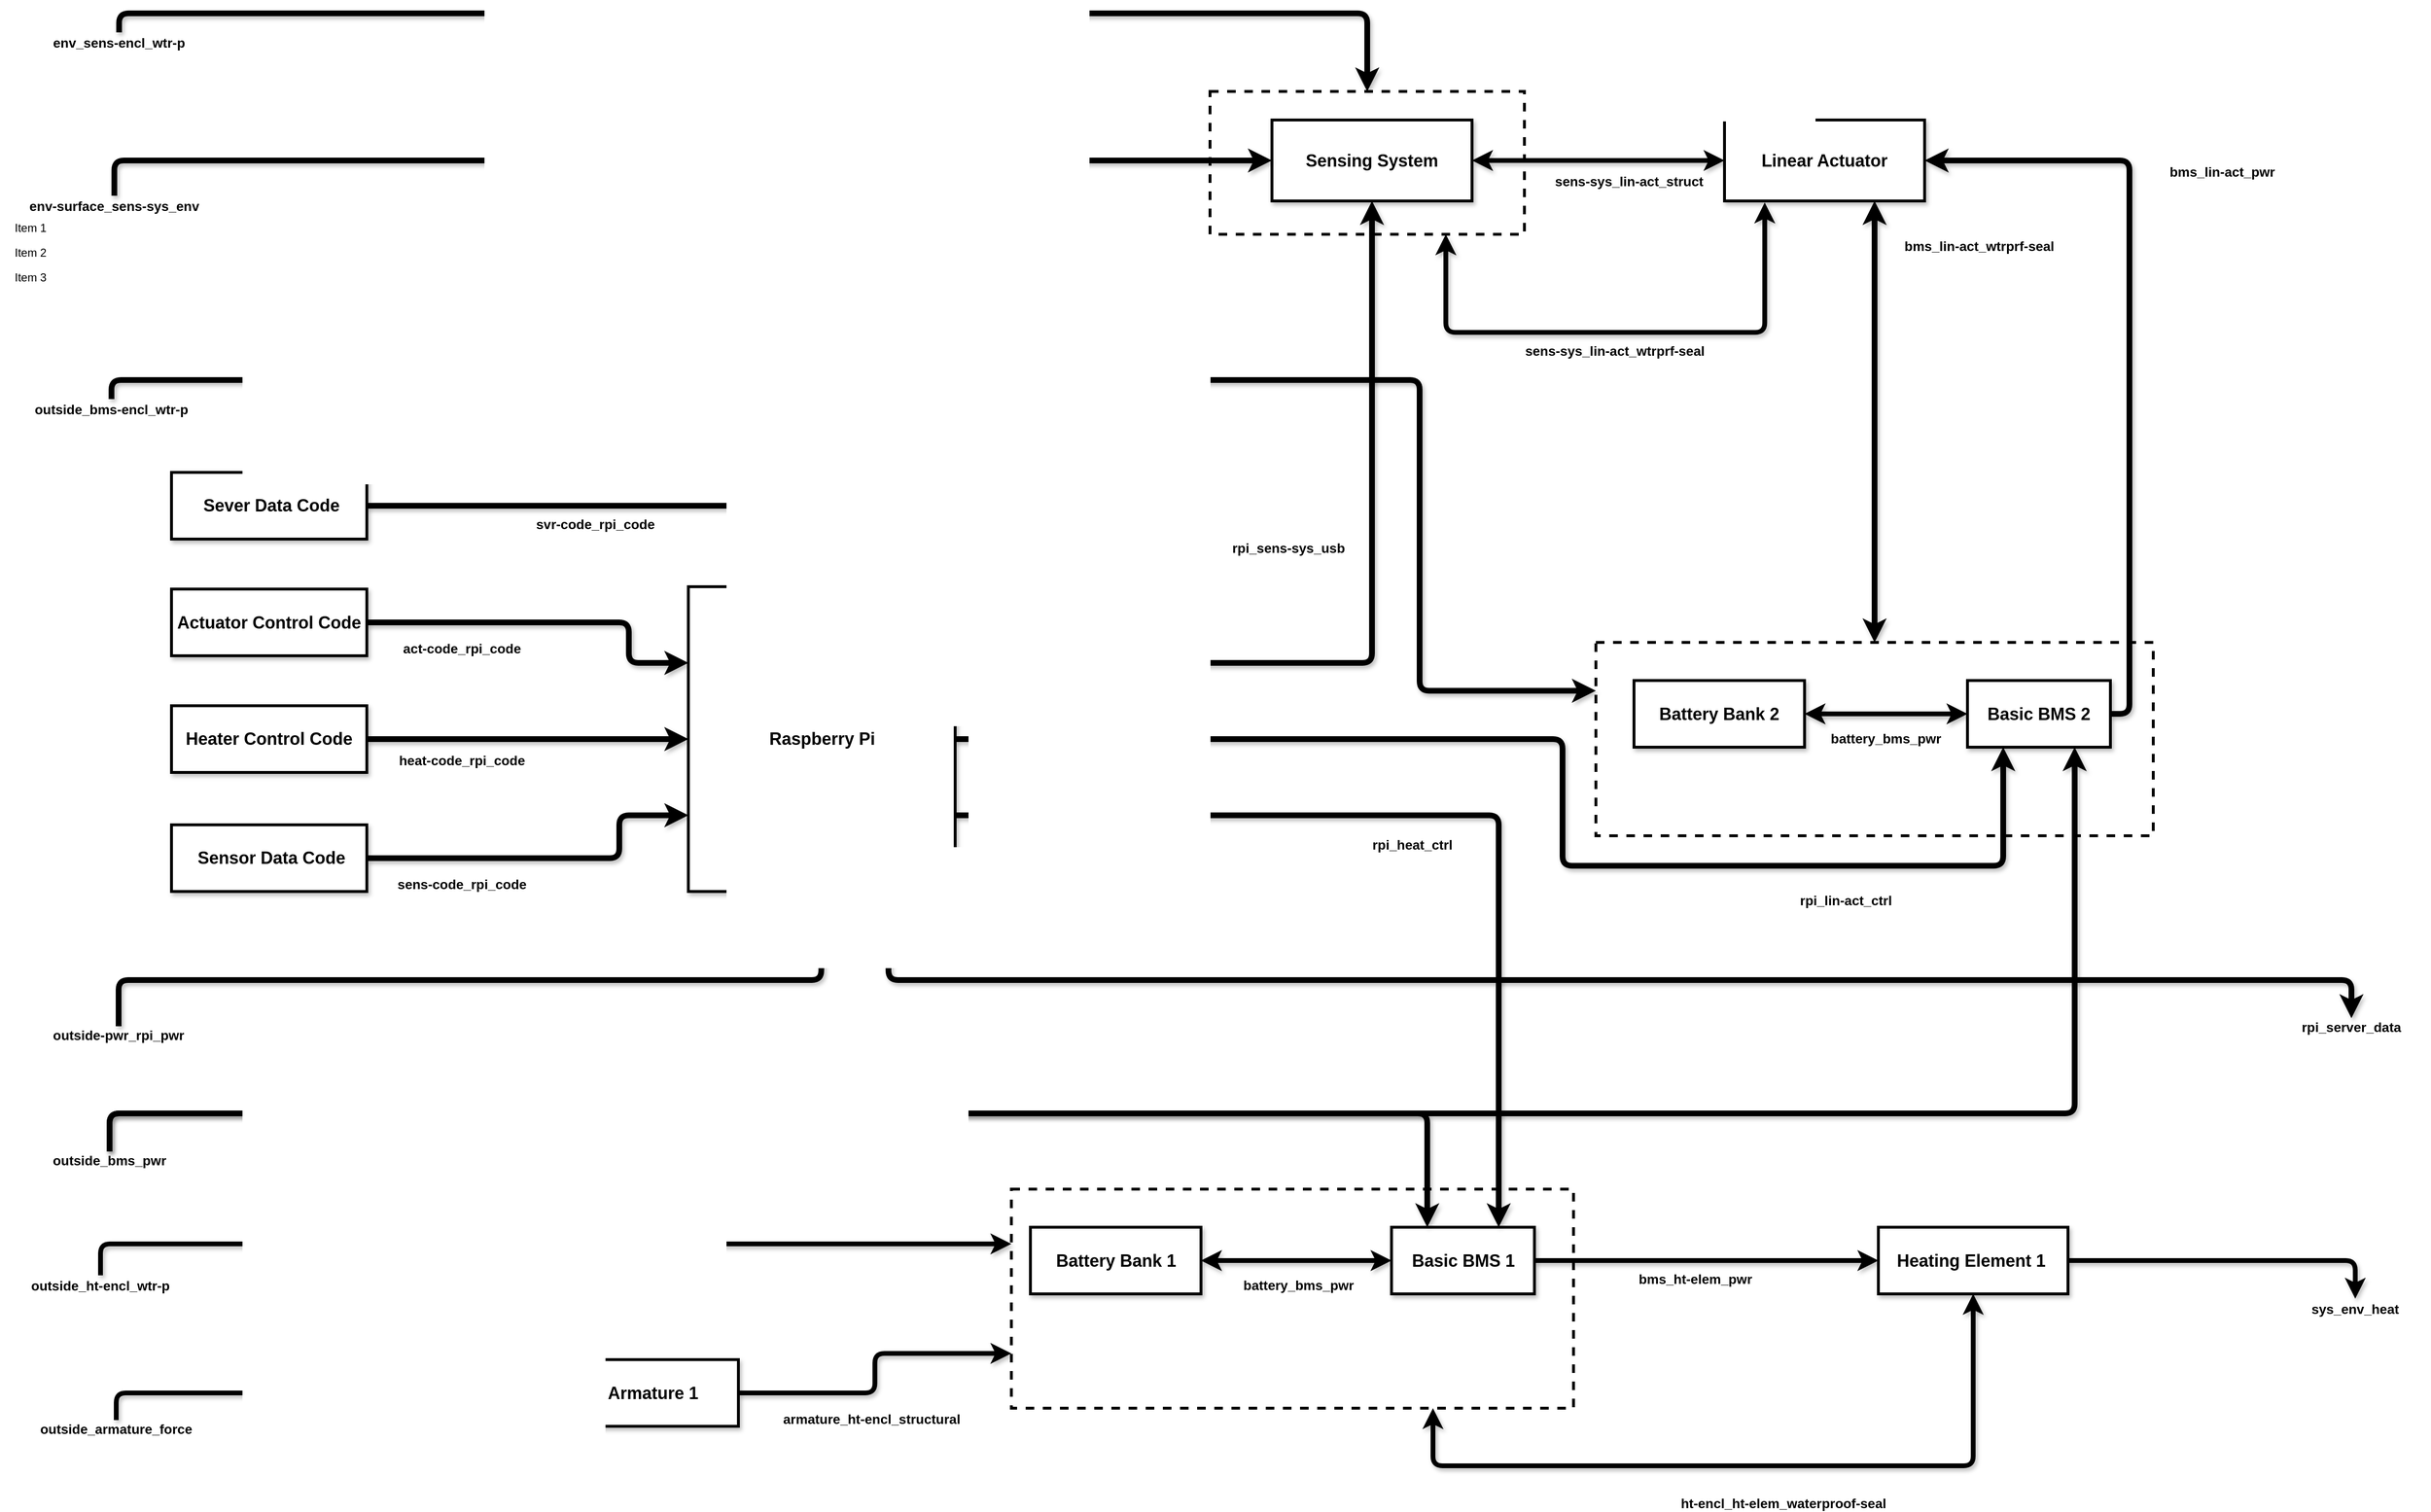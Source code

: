 <mxfile version="12.5.5" type="google"><diagram id="DNU9RgOYzS0xiL_9H8Vq" name="Page-1"><mxGraphModel dx="3055" dy="-326" grid="1" gridSize="10" guides="1" tooltips="1" connect="1" arrows="1" fold="1" page="1" pageScale="1" pageWidth="850" pageHeight="1100" math="0" shadow="0"><root><mxCell id="0"/><mxCell id="1" parent="0"/><mxCell id="jj2spwlbpRB9TfOhDl8G-39" style="edgeStyle=orthogonalEdgeStyle;rounded=1;orthogonalLoop=1;jettySize=auto;html=1;exitX=0.5;exitY=0;exitDx=0;exitDy=0;entryX=0.75;entryY=1;entryDx=0;entryDy=0;shadow=1;startArrow=classic;startFill=1;strokeWidth=6;" parent="1" source="jyx2Aq9PLr5XfCbvkhNK-112" target="qELa4j_pw9OmhrEMBvgD-23" edge="1"><mxGeometry relative="1" as="geometry"/></mxCell><mxCell id="jyx2Aq9PLr5XfCbvkhNK-112" value="" style="rounded=0;whiteSpace=wrap;html=1;strokeWidth=3;align=center;dashed=1;" parent="1" vertex="1"><mxGeometry x="555" y="1815.5" width="585" height="203" as="geometry"/></mxCell><mxCell id="jyx2Aq9PLr5XfCbvkhNK-15" style="edgeStyle=orthogonalEdgeStyle;rounded=1;orthogonalLoop=1;jettySize=auto;html=1;exitX=0.75;exitY=1;exitDx=0;exitDy=0;entryX=0.5;entryY=1;entryDx=0;entryDy=0;shadow=1;strokeWidth=5;startArrow=classic;startFill=1;" parent="1" source="jyx2Aq9PLr5XfCbvkhNK-10" target="qELa4j_pw9OmhrEMBvgD-9" edge="1"><mxGeometry relative="1" as="geometry"><Array as="points"><mxPoint x="384" y="2680"/><mxPoint x="951" y="2680"/></Array></mxGeometry></mxCell><mxCell id="jyx2Aq9PLr5XfCbvkhNK-10" value="" style="rounded=0;whiteSpace=wrap;html=1;strokeWidth=3;align=center;dashed=1;" parent="1" vertex="1"><mxGeometry x="-58.5" y="2389.5" width="590" height="230" as="geometry"/></mxCell><mxCell id="jyx2Aq9PLr5XfCbvkhNK-53" style="edgeStyle=orthogonalEdgeStyle;rounded=1;orthogonalLoop=1;jettySize=auto;html=1;exitX=0.75;exitY=1;exitDx=0;exitDy=0;entryX=0.201;entryY=1.019;entryDx=0;entryDy=0;shadow=1;strokeWidth=5;fontSize=14;entryPerimeter=0;startArrow=classic;startFill=1;" parent="1" source="dhxPYVgEv211VV3ueYpe-1" target="qELa4j_pw9OmhrEMBvgD-23" edge="1"><mxGeometry relative="1" as="geometry"><Array as="points"><mxPoint x="397" y="1490"/><mxPoint x="733" y="1490"/></Array></mxGeometry></mxCell><mxCell id="dhxPYVgEv211VV3ueYpe-1" value="" style="rounded=0;whiteSpace=wrap;html=1;strokeWidth=3;align=center;dashed=1;" parent="1" vertex="1"><mxGeometry x="150" y="1237" width="330" height="150" as="geometry"/></mxCell><mxCell id="jyx2Aq9PLr5XfCbvkhNK-13" style="edgeStyle=orthogonalEdgeStyle;rounded=1;orthogonalLoop=1;jettySize=auto;html=1;exitX=1;exitY=0.5;exitDx=0;exitDy=0;shadow=1;strokeWidth=5;startArrow=classic;startFill=1;" parent="1" source="dhxPYVgEv211VV3ueYpe-16" target="qELa4j_pw9OmhrEMBvgD-7" edge="1"><mxGeometry relative="1" as="geometry"/></mxCell><mxCell id="dhxPYVgEv211VV3ueYpe-16" value="&lt;span style=&quot;font-size: 18px&quot;&gt;&lt;b&gt;Battery Bank 1&lt;/b&gt;&lt;/span&gt;" style="rounded=0;whiteSpace=wrap;html=1;strokeWidth=3;shadow=1;" parent="1" vertex="1"><mxGeometry x="-38.5" y="2429.5" width="179" height="70" as="geometry"/></mxCell><mxCell id="jyx2Aq9PLr5XfCbvkhNK-12" style="edgeStyle=orthogonalEdgeStyle;rounded=1;orthogonalLoop=1;jettySize=auto;html=1;exitX=1;exitY=0.5;exitDx=0;exitDy=0;shadow=1;strokeWidth=5;" parent="1" source="qELa4j_pw9OmhrEMBvgD-7" target="qELa4j_pw9OmhrEMBvgD-9" edge="1"><mxGeometry relative="1" as="geometry"/></mxCell><mxCell id="qELa4j_pw9OmhrEMBvgD-7" value="&lt;span style=&quot;font-size: 18px&quot;&gt;&lt;b&gt;Basic BMS 1&lt;/b&gt;&lt;/span&gt;" style="rounded=0;whiteSpace=wrap;html=1;strokeWidth=3;shadow=1;" parent="1" vertex="1"><mxGeometry x="340.5" y="2429.5" width="150" height="70" as="geometry"/></mxCell><mxCell id="jyx2Aq9PLr5XfCbvkhNK-14" style="edgeStyle=orthogonalEdgeStyle;rounded=1;orthogonalLoop=1;jettySize=auto;html=1;exitX=1;exitY=0.5;exitDx=0;exitDy=0;entryX=0;entryY=0.75;entryDx=0;entryDy=0;shadow=1;strokeWidth=5;" parent="1" source="qELa4j_pw9OmhrEMBvgD-8" target="jyx2Aq9PLr5XfCbvkhNK-10" edge="1"><mxGeometry relative="1" as="geometry"/></mxCell><mxCell id="qELa4j_pw9OmhrEMBvgD-8" value="&lt;font style=&quot;font-size: 18px&quot;&gt;&lt;b&gt;Armature 1&lt;/b&gt;&lt;/font&gt;" style="rounded=0;whiteSpace=wrap;html=1;strokeWidth=3;shadow=1;" parent="1" vertex="1"><mxGeometry x="-524" y="2568.5" width="179" height="70" as="geometry"/></mxCell><mxCell id="jyx2Aq9PLr5XfCbvkhNK-71" style="edgeStyle=orthogonalEdgeStyle;rounded=1;orthogonalLoop=1;jettySize=auto;html=1;exitX=1;exitY=0.5;exitDx=0;exitDy=0;shadow=1;strokeWidth=5;fontSize=14;entryX=0.5;entryY=0;entryDx=0;entryDy=0;" parent="1" source="qELa4j_pw9OmhrEMBvgD-9" target="jyx2Aq9PLr5XfCbvkhNK-96" edge="1"><mxGeometry relative="1" as="geometry"><mxPoint x="1199.5" y="2505.5" as="targetPoint"/><Array as="points"><mxPoint x="1352" y="2465"/></Array></mxGeometry></mxCell><mxCell id="qELa4j_pw9OmhrEMBvgD-9" value="&lt;span style=&quot;font-size: 18px&quot;&gt;&lt;b&gt;Heating Element 1&amp;nbsp;&lt;/b&gt;&lt;/span&gt;" style="rounded=0;whiteSpace=wrap;html=1;strokeWidth=3;shadow=1;" parent="1" vertex="1"><mxGeometry x="851.5" y="2429.5" width="199" height="70" as="geometry"/></mxCell><mxCell id="jyx2Aq9PLr5XfCbvkhNK-9" style="edgeStyle=orthogonalEdgeStyle;rounded=1;orthogonalLoop=1;jettySize=auto;html=1;exitX=1;exitY=0.5;exitDx=0;exitDy=0;entryX=0;entryY=0.5;entryDx=0;entryDy=0;shadow=1;strokeWidth=5;startArrow=classic;startFill=1;" parent="1" source="qELa4j_pw9OmhrEMBvgD-22" target="qELa4j_pw9OmhrEMBvgD-23" edge="1"><mxGeometry relative="1" as="geometry"/></mxCell><mxCell id="qELa4j_pw9OmhrEMBvgD-22" value="&lt;font style=&quot;font-size: 18px&quot;&gt;&lt;b&gt;Sensing System&lt;/b&gt;&lt;/font&gt;" style="rounded=0;whiteSpace=wrap;html=1;strokeWidth=3;glass=0;shadow=1;" parent="1" vertex="1"><mxGeometry x="215" y="1267" width="210" height="85" as="geometry"/></mxCell><mxCell id="qELa4j_pw9OmhrEMBvgD-23" value="&lt;span style=&quot;font-size: 18px&quot;&gt;&lt;b&gt;Linear Actuator&lt;/b&gt;&lt;/span&gt;" style="rounded=0;whiteSpace=wrap;html=1;strokeWidth=3;glass=0;shadow=1;" parent="1" vertex="1"><mxGeometry x="690" y="1267" width="210" height="85" as="geometry"/></mxCell><mxCell id="jyx2Aq9PLr5XfCbvkhNK-16" value="battery_bms_pwr" style="swimlane;fontStyle=1;childLayout=stackLayout;horizontal=1;startSize=20;fillColor=none;horizontalStack=0;resizeParent=1;resizeParentMax=0;resizeLast=0;collapsible=1;marginBottom=0;dashed=1;strokeColor=none;fontSize=14;" parent="1" vertex="1" treatAsSingle="0" collapsed="1"><mxGeometry x="164.5" y="2479.5" width="157" height="20" as="geometry"><mxRectangle x="164.5" y="2289.5" width="148" height="98" as="alternateBounds"/></mxGeometry></mxCell><mxCell id="jyx2Aq9PLr5XfCbvkhNK-17" value="Item 1" style="text;strokeColor=none;fillColor=none;align=left;verticalAlign=top;spacingLeft=4;spacingRight=4;overflow=hidden;rotatable=0;points=[[0,0.5],[1,0.5]];portConstraint=eastwest;" parent="jyx2Aq9PLr5XfCbvkhNK-16" vertex="1"><mxGeometry y="20" width="157" height="26" as="geometry"/></mxCell><mxCell id="jyx2Aq9PLr5XfCbvkhNK-18" value="Item 2" style="text;strokeColor=none;fillColor=none;align=left;verticalAlign=top;spacingLeft=4;spacingRight=4;overflow=hidden;rotatable=0;points=[[0,0.5],[1,0.5]];portConstraint=eastwest;" parent="jyx2Aq9PLr5XfCbvkhNK-16" vertex="1"><mxGeometry y="46" width="157" height="26" as="geometry"/></mxCell><mxCell id="jyx2Aq9PLr5XfCbvkhNK-19" value="Item 3" style="text;strokeColor=none;fillColor=none;align=left;verticalAlign=top;spacingLeft=4;spacingRight=4;overflow=hidden;rotatable=0;points=[[0,0.5],[1,0.5]];portConstraint=eastwest;" parent="jyx2Aq9PLr5XfCbvkhNK-16" vertex="1"><mxGeometry y="72" width="157" height="26" as="geometry"/></mxCell><mxCell id="jyx2Aq9PLr5XfCbvkhNK-29" value="armature_ht-encl_structural" style="swimlane;fontStyle=1;childLayout=stackLayout;horizontal=1;startSize=20;fillColor=none;horizontalStack=0;resizeParent=1;resizeParentMax=0;resizeLast=0;collapsible=1;marginBottom=0;dashed=1;strokeColor=none;fontSize=14;" parent="1" vertex="1" treatAsSingle="0" collapsed="1"><mxGeometry x="-320" y="2620" width="230" height="20" as="geometry"><mxRectangle x="-90" y="432" width="230" height="98" as="alternateBounds"/></mxGeometry></mxCell><mxCell id="jyx2Aq9PLr5XfCbvkhNK-30" value="Item 1" style="text;strokeColor=none;fillColor=none;align=left;verticalAlign=top;spacingLeft=4;spacingRight=4;overflow=hidden;rotatable=0;points=[[0,0.5],[1,0.5]];portConstraint=eastwest;" parent="jyx2Aq9PLr5XfCbvkhNK-29" vertex="1"><mxGeometry y="20" width="230" height="26" as="geometry"/></mxCell><mxCell id="jyx2Aq9PLr5XfCbvkhNK-31" value="Item 2" style="text;strokeColor=none;fillColor=none;align=left;verticalAlign=top;spacingLeft=4;spacingRight=4;overflow=hidden;rotatable=0;points=[[0,0.5],[1,0.5]];portConstraint=eastwest;" parent="jyx2Aq9PLr5XfCbvkhNK-29" vertex="1"><mxGeometry y="46" width="230" height="26" as="geometry"/></mxCell><mxCell id="jyx2Aq9PLr5XfCbvkhNK-32" value="Item 3" style="text;strokeColor=none;fillColor=none;align=left;verticalAlign=top;spacingLeft=4;spacingRight=4;overflow=hidden;rotatable=0;points=[[0,0.5],[1,0.5]];portConstraint=eastwest;" parent="jyx2Aq9PLr5XfCbvkhNK-29" vertex="1"><mxGeometry y="72" width="230" height="26" as="geometry"/></mxCell><mxCell id="jj2spwlbpRB9TfOhDl8G-2" style="edgeStyle=orthogonalEdgeStyle;rounded=1;orthogonalLoop=1;jettySize=auto;html=1;exitX=0.5;exitY=0;exitDx=0;exitDy=0;entryX=0;entryY=0.5;entryDx=0;entryDy=0;shadow=1;startArrow=none;startFill=0;strokeWidth=6;" parent="1" source="jyx2Aq9PLr5XfCbvkhNK-37" target="qELa4j_pw9OmhrEMBvgD-22" edge="1"><mxGeometry relative="1" as="geometry"/></mxCell><mxCell id="jyx2Aq9PLr5XfCbvkhNK-37" value="env-surface_sens-sys_env" style="swimlane;fontStyle=1;childLayout=stackLayout;horizontal=1;startSize=20;fillColor=none;horizontalStack=0;resizeParent=1;resizeParentMax=0;resizeLast=0;collapsible=1;marginBottom=0;dashed=1;strokeColor=none;fontSize=14;" parent="1" vertex="1" treatAsSingle="0"><mxGeometry x="-1110.5" y="1346.5" width="221" height="98" as="geometry"><mxRectangle x="-1059.5" y="1343.5" width="234" height="17" as="alternateBounds"/></mxGeometry></mxCell><mxCell id="jyx2Aq9PLr5XfCbvkhNK-38" value="Item 1" style="text;strokeColor=none;fillColor=none;align=left;verticalAlign=top;spacingLeft=4;spacingRight=4;overflow=hidden;rotatable=0;points=[[0,0.5],[1,0.5]];portConstraint=eastwest;" parent="jyx2Aq9PLr5XfCbvkhNK-37" vertex="1"><mxGeometry y="20" width="221" height="26" as="geometry"/></mxCell><mxCell id="jyx2Aq9PLr5XfCbvkhNK-39" value="Item 2" style="text;strokeColor=none;fillColor=none;align=left;verticalAlign=top;spacingLeft=4;spacingRight=4;overflow=hidden;rotatable=0;points=[[0,0.5],[1,0.5]];portConstraint=eastwest;" parent="jyx2Aq9PLr5XfCbvkhNK-37" vertex="1"><mxGeometry y="46" width="221" height="26" as="geometry"/></mxCell><mxCell id="jyx2Aq9PLr5XfCbvkhNK-40" value="Item 3" style="text;strokeColor=none;fillColor=none;align=left;verticalAlign=top;spacingLeft=4;spacingRight=4;overflow=hidden;rotatable=0;points=[[0,0.5],[1,0.5]];portConstraint=eastwest;" parent="jyx2Aq9PLr5XfCbvkhNK-37" vertex="1"><mxGeometry y="72" width="221" height="26" as="geometry"/></mxCell><mxCell id="jyx2Aq9PLr5XfCbvkhNK-41" value="rpi_sens-sys_usb" style="swimlane;fontStyle=1;childLayout=stackLayout;horizontal=1;startSize=20;fillColor=none;horizontalStack=0;resizeParent=1;resizeParentMax=0;resizeLast=0;collapsible=1;marginBottom=0;dashed=1;strokeColor=none;fontSize=14;" parent="1" vertex="1" treatAsSingle="0" collapsed="1"><mxGeometry x="150" y="1707" width="165" height="17" as="geometry"><mxRectangle x="164.5" y="1419" width="170" height="98" as="alternateBounds"/></mxGeometry></mxCell><mxCell id="jyx2Aq9PLr5XfCbvkhNK-42" value="Item 1" style="text;strokeColor=none;fillColor=none;align=left;verticalAlign=top;spacingLeft=4;spacingRight=4;overflow=hidden;rotatable=0;points=[[0,0.5],[1,0.5]];portConstraint=eastwest;" parent="jyx2Aq9PLr5XfCbvkhNK-41" vertex="1"><mxGeometry y="17" width="165" height="26" as="geometry"/></mxCell><mxCell id="jyx2Aq9PLr5XfCbvkhNK-43" value="Item 2" style="text;strokeColor=none;fillColor=none;align=left;verticalAlign=top;spacingLeft=4;spacingRight=4;overflow=hidden;rotatable=0;points=[[0,0.5],[1,0.5]];portConstraint=eastwest;" parent="jyx2Aq9PLr5XfCbvkhNK-41" vertex="1"><mxGeometry y="43" width="165" height="26" as="geometry"/></mxCell><mxCell id="jyx2Aq9PLr5XfCbvkhNK-44" value="Item 3" style="text;strokeColor=none;fillColor=none;align=left;verticalAlign=top;spacingLeft=4;spacingRight=4;overflow=hidden;rotatable=0;points=[[0,0.5],[1,0.5]];portConstraint=eastwest;" parent="jyx2Aq9PLr5XfCbvkhNK-41" vertex="1"><mxGeometry y="69" width="165" height="26" as="geometry"/></mxCell><mxCell id="jyx2Aq9PLr5XfCbvkhNK-49" value="ht-encl_ht-elem_waterproof-seal" style="swimlane;fontStyle=1;childLayout=stackLayout;horizontal=1;startSize=20;fillColor=none;horizontalStack=0;resizeParent=1;resizeParentMax=0;resizeLast=0;collapsible=1;marginBottom=0;dashed=1;strokeColor=none;fontSize=14;" parent="1" vertex="1" collapsed="1" treatAsSingle="0"><mxGeometry x="612" y="2710" width="280" height="17" as="geometry"><mxRectangle x="27" y="849" width="283" height="98" as="alternateBounds"/></mxGeometry></mxCell><mxCell id="jyx2Aq9PLr5XfCbvkhNK-50" value="Item 1" style="text;strokeColor=none;fillColor=none;align=left;verticalAlign=top;spacingLeft=4;spacingRight=4;overflow=hidden;rotatable=0;points=[[0,0.5],[1,0.5]];portConstraint=eastwest;" parent="jyx2Aq9PLr5XfCbvkhNK-49" vertex="1"><mxGeometry y="17" width="280" height="26" as="geometry"/></mxCell><mxCell id="jyx2Aq9PLr5XfCbvkhNK-51" value="Item 2" style="text;strokeColor=none;fillColor=none;align=left;verticalAlign=top;spacingLeft=4;spacingRight=4;overflow=hidden;rotatable=0;points=[[0,0.5],[1,0.5]];portConstraint=eastwest;" parent="jyx2Aq9PLr5XfCbvkhNK-49" vertex="1"><mxGeometry y="43" width="280" height="26" as="geometry"/></mxCell><mxCell id="jyx2Aq9PLr5XfCbvkhNK-52" value="Item 3" style="text;strokeColor=none;fillColor=none;align=left;verticalAlign=top;spacingLeft=4;spacingRight=4;overflow=hidden;rotatable=0;points=[[0,0.5],[1,0.5]];portConstraint=eastwest;" parent="jyx2Aq9PLr5XfCbvkhNK-49" vertex="1"><mxGeometry y="69" width="280" height="26" as="geometry"/></mxCell><mxCell id="jyx2Aq9PLr5XfCbvkhNK-55" value="sens-sys_lin-act_wtrprf-seal" style="swimlane;fontStyle=1;childLayout=stackLayout;horizontal=1;startSize=20;fillColor=none;horizontalStack=0;resizeParent=1;resizeParentMax=0;resizeLast=0;collapsible=1;marginBottom=0;dashed=1;strokeColor=none;fontSize=14;" parent="1" vertex="1" collapsed="1" treatAsSingle="0"><mxGeometry x="445" y="1500" width="260" height="17" as="geometry"><mxRectangle x="27" y="849" width="283" height="98" as="alternateBounds"/></mxGeometry></mxCell><mxCell id="jyx2Aq9PLr5XfCbvkhNK-56" value="Item 1" style="text;strokeColor=none;fillColor=none;align=left;verticalAlign=top;spacingLeft=4;spacingRight=4;overflow=hidden;rotatable=0;points=[[0,0.5],[1,0.5]];portConstraint=eastwest;" parent="jyx2Aq9PLr5XfCbvkhNK-55" vertex="1"><mxGeometry y="17" width="260" height="26" as="geometry"/></mxCell><mxCell id="jyx2Aq9PLr5XfCbvkhNK-57" value="Item 2" style="text;strokeColor=none;fillColor=none;align=left;verticalAlign=top;spacingLeft=4;spacingRight=4;overflow=hidden;rotatable=0;points=[[0,0.5],[1,0.5]];portConstraint=eastwest;" parent="jyx2Aq9PLr5XfCbvkhNK-55" vertex="1"><mxGeometry y="43" width="260" height="26" as="geometry"/></mxCell><mxCell id="jyx2Aq9PLr5XfCbvkhNK-58" value="Item 3" style="text;strokeColor=none;fillColor=none;align=left;verticalAlign=top;spacingLeft=4;spacingRight=4;overflow=hidden;rotatable=0;points=[[0,0.5],[1,0.5]];portConstraint=eastwest;" parent="jyx2Aq9PLr5XfCbvkhNK-55" vertex="1"><mxGeometry y="69" width="260" height="26" as="geometry"/></mxCell><mxCell id="jyx2Aq9PLr5XfCbvkhNK-63" value="sens-sys_lin-act_struct" style="swimlane;fontStyle=1;childLayout=stackLayout;horizontal=1;startSize=20;fillColor=none;horizontalStack=0;resizeParent=1;resizeParentMax=0;resizeLast=0;collapsible=1;marginBottom=0;dashed=1;strokeColor=none;fontSize=14;" parent="1" vertex="1" treatAsSingle="0" collapsed="1"><mxGeometry x="490" y="1322" width="200" height="17" as="geometry"><mxRectangle x="490" y="1322" width="200" height="98" as="alternateBounds"/></mxGeometry></mxCell><mxCell id="jyx2Aq9PLr5XfCbvkhNK-64" value="Item 1" style="text;strokeColor=none;fillColor=none;align=left;verticalAlign=top;spacingLeft=4;spacingRight=4;overflow=hidden;rotatable=0;points=[[0,0.5],[1,0.5]];portConstraint=eastwest;" parent="jyx2Aq9PLr5XfCbvkhNK-63" vertex="1"><mxGeometry y="17" width="200" height="26" as="geometry"/></mxCell><mxCell id="jyx2Aq9PLr5XfCbvkhNK-65" value="Item 2" style="text;strokeColor=none;fillColor=none;align=left;verticalAlign=top;spacingLeft=4;spacingRight=4;overflow=hidden;rotatable=0;points=[[0,0.5],[1,0.5]];portConstraint=eastwest;" parent="jyx2Aq9PLr5XfCbvkhNK-63" vertex="1"><mxGeometry y="43" width="200" height="26" as="geometry"/></mxCell><mxCell id="jyx2Aq9PLr5XfCbvkhNK-66" value="Item 3" style="text;strokeColor=none;fillColor=none;align=left;verticalAlign=top;spacingLeft=4;spacingRight=4;overflow=hidden;rotatable=0;points=[[0,0.5],[1,0.5]];portConstraint=eastwest;" parent="jyx2Aq9PLr5XfCbvkhNK-63" vertex="1"><mxGeometry y="69" width="200" height="26" as="geometry"/></mxCell><mxCell id="jyx2Aq9PLr5XfCbvkhNK-67" value="bms_ht-elem_pwr" style="swimlane;fontStyle=1;childLayout=stackLayout;horizontal=1;startSize=20;fillColor=none;horizontalStack=0;resizeParent=1;resizeParentMax=0;resizeLast=0;collapsible=1;marginBottom=0;dashed=1;strokeColor=none;fontSize=14;" parent="1" vertex="1" collapsed="1" treatAsSingle="0"><mxGeometry x="567" y="2474.5" width="185" height="17" as="geometry"><mxRectangle x="567" y="2284.5" width="283" height="124" as="alternateBounds"/></mxGeometry></mxCell><mxCell id="jyx2Aq9PLr5XfCbvkhNK-68" value="Current: 50000A" style="text;strokeColor=none;fillColor=none;align=left;verticalAlign=top;spacingLeft=4;spacingRight=4;overflow=hidden;rotatable=0;points=[[0,0.5],[1,0.5]];portConstraint=eastwest;" parent="jyx2Aq9PLr5XfCbvkhNK-67" vertex="1"><mxGeometry y="17" width="185" height="26" as="geometry"/></mxCell><mxCell id="jyx2Aq9PLr5XfCbvkhNK-72" value="Item 1" style="text;strokeColor=none;fillColor=none;align=left;verticalAlign=top;spacingLeft=4;spacingRight=4;overflow=hidden;rotatable=0;points=[[0,0.5],[1,0.5]];portConstraint=eastwest;" parent="jyx2Aq9PLr5XfCbvkhNK-67" vertex="1"><mxGeometry y="43" width="185" height="26" as="geometry"/></mxCell><mxCell id="jyx2Aq9PLr5XfCbvkhNK-69" value="Item 2" style="text;strokeColor=none;fillColor=none;align=left;verticalAlign=top;spacingLeft=4;spacingRight=4;overflow=hidden;rotatable=0;points=[[0,0.5],[1,0.5]];portConstraint=eastwest;" parent="jyx2Aq9PLr5XfCbvkhNK-67" vertex="1"><mxGeometry y="69" width="185" height="26" as="geometry"/></mxCell><mxCell id="jyx2Aq9PLr5XfCbvkhNK-73" value="Item 2" style="text;strokeColor=none;fillColor=none;align=left;verticalAlign=top;spacingLeft=4;spacingRight=4;overflow=hidden;rotatable=0;points=[[0,0.5],[1,0.5]];portConstraint=eastwest;" parent="jyx2Aq9PLr5XfCbvkhNK-67" vertex="1"><mxGeometry y="95" width="185" height="26" as="geometry"/></mxCell><mxCell id="jyx2Aq9PLr5XfCbvkhNK-79" style="edgeStyle=orthogonalEdgeStyle;rounded=1;orthogonalLoop=1;jettySize=auto;html=1;exitX=0.5;exitY=0;exitDx=0;exitDy=0;entryX=0;entryY=0.5;entryDx=0;entryDy=0;shadow=1;strokeWidth=5;fontSize=14;" parent="1" source="jyx2Aq9PLr5XfCbvkhNK-75" target="qELa4j_pw9OmhrEMBvgD-8" edge="1"><mxGeometry relative="1" as="geometry"/></mxCell><mxCell id="jyx2Aq9PLr5XfCbvkhNK-75" value="outside_armature_force" style="swimlane;fontStyle=1;childLayout=stackLayout;horizontal=1;startSize=20;fillColor=none;horizontalStack=0;resizeParent=1;resizeParentMax=0;resizeLast=0;collapsible=1;marginBottom=0;dashed=1;strokeColor=none;fontSize=14;" parent="1" vertex="1" treatAsSingle="0" collapsed="1"><mxGeometry x="-1097" y="2632" width="198" height="17" as="geometry"><mxRectangle x="-1040" y="2405" width="170" height="124" as="alternateBounds"/></mxGeometry></mxCell><mxCell id="jyx2Aq9PLr5XfCbvkhNK-76" value="Item 1" style="text;strokeColor=none;fillColor=none;align=left;verticalAlign=top;spacingLeft=4;spacingRight=4;overflow=hidden;rotatable=0;points=[[0,0.5],[1,0.5]];portConstraint=eastwest;" parent="jyx2Aq9PLr5XfCbvkhNK-75" vertex="1"><mxGeometry y="17" width="198" height="26" as="geometry"/></mxCell><mxCell id="jyx2Aq9PLr5XfCbvkhNK-77" value="Item 2" style="text;strokeColor=none;fillColor=none;align=left;verticalAlign=top;spacingLeft=4;spacingRight=4;overflow=hidden;rotatable=0;points=[[0,0.5],[1,0.5]];portConstraint=eastwest;" parent="jyx2Aq9PLr5XfCbvkhNK-75" vertex="1"><mxGeometry y="43" width="198" height="26" as="geometry"/></mxCell><mxCell id="J95W_5TWOZ4O_eMx2AtI-1" value="Item 2" style="text;strokeColor=none;fillColor=none;align=left;verticalAlign=top;spacingLeft=4;spacingRight=4;overflow=hidden;rotatable=0;points=[[0,0.5],[1,0.5]];portConstraint=eastwest;" parent="jyx2Aq9PLr5XfCbvkhNK-75" vertex="1"><mxGeometry y="69" width="198" height="26" as="geometry"/></mxCell><mxCell id="jyx2Aq9PLr5XfCbvkhNK-78" value="Item 3" style="text;strokeColor=none;fillColor=none;align=left;verticalAlign=top;spacingLeft=4;spacingRight=4;overflow=hidden;rotatable=0;points=[[0,0.5],[1,0.5]];portConstraint=eastwest;" parent="jyx2Aq9PLr5XfCbvkhNK-75" vertex="1"><mxGeometry y="95" width="198" height="26" as="geometry"/></mxCell><mxCell id="jyx2Aq9PLr5XfCbvkhNK-89" style="edgeStyle=orthogonalEdgeStyle;rounded=1;orthogonalLoop=1;jettySize=auto;html=1;exitX=0.5;exitY=0;exitDx=0;exitDy=0;shadow=1;strokeWidth=5;fontSize=14;entryX=0;entryY=0.25;entryDx=0;entryDy=0;" parent="1" source="jyx2Aq9PLr5XfCbvkhNK-80" target="jyx2Aq9PLr5XfCbvkhNK-10" edge="1"><mxGeometry relative="1" as="geometry"><Array as="points"><mxPoint x="-1015" y="2447"/></Array></mxGeometry></mxCell><mxCell id="jyx2Aq9PLr5XfCbvkhNK-80" value="outside_ht-encl_wtr-p" style="swimlane;fontStyle=1;childLayout=stackLayout;horizontal=1;startSize=20;fillColor=none;horizontalStack=0;resizeParent=1;resizeParentMax=0;resizeLast=0;collapsible=1;marginBottom=0;dashed=1;strokeColor=none;fontSize=14;" parent="1" vertex="1" treatAsSingle="0" collapsed="1"><mxGeometry x="-1120" y="2480" width="211" height="20" as="geometry"><mxRectangle x="-1049.5" y="2274.5" width="235" height="98" as="alternateBounds"/></mxGeometry></mxCell><mxCell id="jyx2Aq9PLr5XfCbvkhNK-81" value="Item 1" style="text;strokeColor=none;fillColor=none;align=left;verticalAlign=top;spacingLeft=4;spacingRight=4;overflow=hidden;rotatable=0;points=[[0,0.5],[1,0.5]];portConstraint=eastwest;" parent="jyx2Aq9PLr5XfCbvkhNK-80" vertex="1"><mxGeometry y="20" width="211" height="26" as="geometry"/></mxCell><mxCell id="jyx2Aq9PLr5XfCbvkhNK-82" value="Item 2" style="text;strokeColor=none;fillColor=none;align=left;verticalAlign=top;spacingLeft=4;spacingRight=4;overflow=hidden;rotatable=0;points=[[0,0.5],[1,0.5]];portConstraint=eastwest;" parent="jyx2Aq9PLr5XfCbvkhNK-80" vertex="1"><mxGeometry y="46" width="211" height="26" as="geometry"/></mxCell><mxCell id="jyx2Aq9PLr5XfCbvkhNK-83" value="Item 3" style="text;strokeColor=none;fillColor=none;align=left;verticalAlign=top;spacingLeft=4;spacingRight=4;overflow=hidden;rotatable=0;points=[[0,0.5],[1,0.5]];portConstraint=eastwest;" parent="jyx2Aq9PLr5XfCbvkhNK-80" vertex="1"><mxGeometry y="72" width="211" height="26" as="geometry"/></mxCell><mxCell id="jj2spwlbpRB9TfOhDl8G-41" style="edgeStyle=orthogonalEdgeStyle;rounded=1;orthogonalLoop=1;jettySize=auto;html=1;exitX=0.5;exitY=0;exitDx=0;exitDy=0;entryX=0.5;entryY=0;entryDx=0;entryDy=0;shadow=1;startArrow=none;startFill=0;strokeWidth=6;" parent="1" source="jyx2Aq9PLr5XfCbvkhNK-90" target="dhxPYVgEv211VV3ueYpe-1" edge="1"><mxGeometry relative="1" as="geometry"/></mxCell><mxCell id="jyx2Aq9PLr5XfCbvkhNK-90" value="env_sens-encl_wtr-p" style="swimlane;fontStyle=1;childLayout=stackLayout;horizontal=1;startSize=20;fillColor=none;horizontalStack=0;resizeParent=1;resizeParentMax=0;resizeLast=0;collapsible=1;marginBottom=0;dashed=1;strokeColor=none;fontSize=14;" parent="1" vertex="1" collapsed="1" treatAsSingle="0"><mxGeometry x="-1090" y="1175" width="190" height="20" as="geometry"><mxRectangle x="-1087" y="1169" width="225" height="98" as="alternateBounds"/></mxGeometry></mxCell><mxCell id="jyx2Aq9PLr5XfCbvkhNK-91" value="Item 1" style="text;strokeColor=none;fillColor=none;align=left;verticalAlign=top;spacingLeft=4;spacingRight=4;overflow=hidden;rotatable=0;points=[[0,0.5],[1,0.5]];portConstraint=eastwest;" parent="jyx2Aq9PLr5XfCbvkhNK-90" vertex="1"><mxGeometry y="20" width="190" height="26" as="geometry"/></mxCell><mxCell id="jyx2Aq9PLr5XfCbvkhNK-92" value="Item 2" style="text;strokeColor=none;fillColor=none;align=left;verticalAlign=top;spacingLeft=4;spacingRight=4;overflow=hidden;rotatable=0;points=[[0,0.5],[1,0.5]];portConstraint=eastwest;" parent="jyx2Aq9PLr5XfCbvkhNK-90" vertex="1"><mxGeometry y="46" width="190" height="26" as="geometry"/></mxCell><mxCell id="jyx2Aq9PLr5XfCbvkhNK-93" value="Item 3" style="text;strokeColor=none;fillColor=none;align=left;verticalAlign=top;spacingLeft=4;spacingRight=4;overflow=hidden;rotatable=0;points=[[0,0.5],[1,0.5]];portConstraint=eastwest;" parent="jyx2Aq9PLr5XfCbvkhNK-90" vertex="1"><mxGeometry y="72" width="190" height="26" as="geometry"/></mxCell><mxCell id="jyx2Aq9PLr5XfCbvkhNK-96" value="sys_env_heat" style="swimlane;fontStyle=1;childLayout=stackLayout;horizontal=1;startSize=20;fillColor=none;horizontalStack=0;resizeParent=1;resizeParentMax=0;resizeLast=0;collapsible=1;marginBottom=0;dashed=1;strokeColor=none;fontSize=14;" parent="1" vertex="1" collapsed="1" treatAsSingle="0"><mxGeometry x="1273.5" y="2504.5" width="157" height="20" as="geometry"><mxRectangle x="383" y="450" width="148" height="98" as="alternateBounds"/></mxGeometry></mxCell><mxCell id="jyx2Aq9PLr5XfCbvkhNK-97" value="Item 1" style="text;strokeColor=none;fillColor=none;align=left;verticalAlign=top;spacingLeft=4;spacingRight=4;overflow=hidden;rotatable=0;points=[[0,0.5],[1,0.5]];portConstraint=eastwest;" parent="jyx2Aq9PLr5XfCbvkhNK-96" vertex="1"><mxGeometry y="20" width="157" height="26" as="geometry"/></mxCell><mxCell id="jyx2Aq9PLr5XfCbvkhNK-98" value="Item 2" style="text;strokeColor=none;fillColor=none;align=left;verticalAlign=top;spacingLeft=4;spacingRight=4;overflow=hidden;rotatable=0;points=[[0,0.5],[1,0.5]];portConstraint=eastwest;" parent="jyx2Aq9PLr5XfCbvkhNK-96" vertex="1"><mxGeometry y="46" width="157" height="26" as="geometry"/></mxCell><mxCell id="jyx2Aq9PLr5XfCbvkhNK-99" value="Item 3" style="text;strokeColor=none;fillColor=none;align=left;verticalAlign=top;spacingLeft=4;spacingRight=4;overflow=hidden;rotatable=0;points=[[0,0.5],[1,0.5]];portConstraint=eastwest;" parent="jyx2Aq9PLr5XfCbvkhNK-96" vertex="1"><mxGeometry y="72" width="157" height="26" as="geometry"/></mxCell><mxCell id="jyx2Aq9PLr5XfCbvkhNK-107" value="rpi_lin-act_ctrl" style="swimlane;fontStyle=1;childLayout=stackLayout;horizontal=1;startSize=20;fillColor=none;horizontalStack=0;resizeParent=1;resizeParentMax=0;resizeLast=0;collapsible=1;marginBottom=0;dashed=1;strokeColor=none;fontSize=14;" parent="1" vertex="1" treatAsSingle="0" collapsed="1"><mxGeometry x="735" y="2077" width="165" height="17" as="geometry"><mxRectangle x="-240" y="778" width="170" height="98" as="alternateBounds"/></mxGeometry></mxCell><mxCell id="jyx2Aq9PLr5XfCbvkhNK-108" value="Item 1" style="text;strokeColor=none;fillColor=none;align=left;verticalAlign=top;spacingLeft=4;spacingRight=4;overflow=hidden;rotatable=0;points=[[0,0.5],[1,0.5]];portConstraint=eastwest;" parent="jyx2Aq9PLr5XfCbvkhNK-107" vertex="1"><mxGeometry y="17" width="165" height="26" as="geometry"/></mxCell><mxCell id="jyx2Aq9PLr5XfCbvkhNK-109" value="Item 2" style="text;strokeColor=none;fillColor=none;align=left;verticalAlign=top;spacingLeft=4;spacingRight=4;overflow=hidden;rotatable=0;points=[[0,0.5],[1,0.5]];portConstraint=eastwest;" parent="jyx2Aq9PLr5XfCbvkhNK-107" vertex="1"><mxGeometry y="43" width="165" height="26" as="geometry"/></mxCell><mxCell id="jyx2Aq9PLr5XfCbvkhNK-110" value="Item 3" style="text;strokeColor=none;fillColor=none;align=left;verticalAlign=top;spacingLeft=4;spacingRight=4;overflow=hidden;rotatable=0;points=[[0,0.5],[1,0.5]];portConstraint=eastwest;" parent="jyx2Aq9PLr5XfCbvkhNK-107" vertex="1"><mxGeometry y="69" width="165" height="26" as="geometry"/></mxCell><mxCell id="jyx2Aq9PLr5XfCbvkhNK-113" style="edgeStyle=orthogonalEdgeStyle;rounded=1;orthogonalLoop=1;jettySize=auto;html=1;exitX=1;exitY=0.5;exitDx=0;exitDy=0;shadow=1;strokeWidth=5;startArrow=classic;startFill=1;" parent="1" source="jyx2Aq9PLr5XfCbvkhNK-114" target="jyx2Aq9PLr5XfCbvkhNK-115" edge="1"><mxGeometry relative="1" as="geometry"/></mxCell><mxCell id="jyx2Aq9PLr5XfCbvkhNK-114" value="&lt;span style=&quot;font-size: 18px&quot;&gt;&lt;b&gt;Battery Bank 2&lt;/b&gt;&lt;/span&gt;" style="rounded=0;whiteSpace=wrap;html=1;strokeWidth=3;shadow=1;" parent="1" vertex="1"><mxGeometry x="595" y="1855.5" width="179" height="70" as="geometry"/></mxCell><mxCell id="jj2spwlbpRB9TfOhDl8G-37" style="edgeStyle=orthogonalEdgeStyle;rounded=1;orthogonalLoop=1;jettySize=auto;html=1;exitX=1;exitY=0.5;exitDx=0;exitDy=0;entryX=1;entryY=0.5;entryDx=0;entryDy=0;shadow=1;startArrow=none;startFill=0;strokeWidth=6;" parent="1" source="jyx2Aq9PLr5XfCbvkhNK-115" target="qELa4j_pw9OmhrEMBvgD-23" edge="1"><mxGeometry relative="1" as="geometry"/></mxCell><mxCell id="jyx2Aq9PLr5XfCbvkhNK-115" value="&lt;span style=&quot;font-size: 18px&quot;&gt;&lt;b&gt;Basic BMS 2&lt;/b&gt;&lt;/span&gt;" style="rounded=0;whiteSpace=wrap;html=1;strokeWidth=3;shadow=1;" parent="1" vertex="1"><mxGeometry x="945" y="1855.5" width="150" height="70" as="geometry"/></mxCell><mxCell id="jyx2Aq9PLr5XfCbvkhNK-116" value="battery_bms_pwr" style="swimlane;fontStyle=1;childLayout=stackLayout;horizontal=1;startSize=20;fillColor=none;horizontalStack=0;resizeParent=1;resizeParentMax=0;resizeLast=0;collapsible=1;marginBottom=0;dashed=1;strokeColor=none;fontSize=14;" parent="1" vertex="1" treatAsSingle="0" collapsed="1"><mxGeometry x="781" y="1905.5" width="157" height="20" as="geometry"><mxRectangle x="781" y="1715.5" width="148" height="98" as="alternateBounds"/></mxGeometry></mxCell><mxCell id="jyx2Aq9PLr5XfCbvkhNK-117" value="Item 1" style="text;strokeColor=none;fillColor=none;align=left;verticalAlign=top;spacingLeft=4;spacingRight=4;overflow=hidden;rotatable=0;points=[[0,0.5],[1,0.5]];portConstraint=eastwest;" parent="jyx2Aq9PLr5XfCbvkhNK-116" vertex="1"><mxGeometry y="20" width="157" height="26" as="geometry"/></mxCell><mxCell id="jyx2Aq9PLr5XfCbvkhNK-118" value="Item 2" style="text;strokeColor=none;fillColor=none;align=left;verticalAlign=top;spacingLeft=4;spacingRight=4;overflow=hidden;rotatable=0;points=[[0,0.5],[1,0.5]];portConstraint=eastwest;" parent="jyx2Aq9PLr5XfCbvkhNK-116" vertex="1"><mxGeometry y="46" width="157" height="26" as="geometry"/></mxCell><mxCell id="jyx2Aq9PLr5XfCbvkhNK-119" value="Item 3" style="text;strokeColor=none;fillColor=none;align=left;verticalAlign=top;spacingLeft=4;spacingRight=4;overflow=hidden;rotatable=0;points=[[0,0.5],[1,0.5]];portConstraint=eastwest;" parent="jyx2Aq9PLr5XfCbvkhNK-116" vertex="1"><mxGeometry y="72" width="157" height="26" as="geometry"/></mxCell><mxCell id="jyx2Aq9PLr5XfCbvkhNK-122" value="bms_lin-act_pwr" style="swimlane;fontStyle=1;childLayout=stackLayout;horizontal=1;startSize=20;fillColor=none;horizontalStack=0;resizeParent=1;resizeParentMax=0;resizeLast=0;collapsible=1;marginBottom=0;dashed=1;strokeColor=none;fontSize=14;" parent="1" vertex="1" collapsed="1" treatAsSingle="0"><mxGeometry x="1130" y="1312" width="165" height="17" as="geometry"><mxRectangle x="1130" y="1312" width="283" height="124" as="alternateBounds"/></mxGeometry></mxCell><mxCell id="jyx2Aq9PLr5XfCbvkhNK-123" value="Current: 50000A" style="text;strokeColor=none;fillColor=none;align=left;verticalAlign=top;spacingLeft=4;spacingRight=4;overflow=hidden;rotatable=0;points=[[0,0.5],[1,0.5]];portConstraint=eastwest;" parent="jyx2Aq9PLr5XfCbvkhNK-122" vertex="1"><mxGeometry y="17" width="165" height="26" as="geometry"/></mxCell><mxCell id="jyx2Aq9PLr5XfCbvkhNK-124" value="Item 1" style="text;strokeColor=none;fillColor=none;align=left;verticalAlign=top;spacingLeft=4;spacingRight=4;overflow=hidden;rotatable=0;points=[[0,0.5],[1,0.5]];portConstraint=eastwest;" parent="jyx2Aq9PLr5XfCbvkhNK-122" vertex="1"><mxGeometry y="43" width="165" height="26" as="geometry"/></mxCell><mxCell id="jyx2Aq9PLr5XfCbvkhNK-125" value="Item 2" style="text;strokeColor=none;fillColor=none;align=left;verticalAlign=top;spacingLeft=4;spacingRight=4;overflow=hidden;rotatable=0;points=[[0,0.5],[1,0.5]];portConstraint=eastwest;" parent="jyx2Aq9PLr5XfCbvkhNK-122" vertex="1"><mxGeometry y="69" width="165" height="26" as="geometry"/></mxCell><mxCell id="jyx2Aq9PLr5XfCbvkhNK-126" value="Item 2" style="text;strokeColor=none;fillColor=none;align=left;verticalAlign=top;spacingLeft=4;spacingRight=4;overflow=hidden;rotatable=0;points=[[0,0.5],[1,0.5]];portConstraint=eastwest;" parent="jyx2Aq9PLr5XfCbvkhNK-122" vertex="1"><mxGeometry y="95" width="165" height="26" as="geometry"/></mxCell><mxCell id="jyx2Aq9PLr5XfCbvkhNK-134" value="bms_lin-act_wtrprf-seal" style="swimlane;fontStyle=1;childLayout=stackLayout;horizontal=1;startSize=20;fillColor=none;horizontalStack=0;resizeParent=1;resizeParentMax=0;resizeLast=0;collapsible=1;marginBottom=0;dashed=1;strokeColor=none;fontSize=14;" parent="1" vertex="1" treatAsSingle="0" collapsed="1"><mxGeometry x="855" y="1390" width="205" height="17" as="geometry"><mxRectangle x="855" y="1390" width="205" height="98" as="alternateBounds"/></mxGeometry></mxCell><mxCell id="jyx2Aq9PLr5XfCbvkhNK-135" value="Item 1" style="text;strokeColor=none;fillColor=none;align=left;verticalAlign=top;spacingLeft=4;spacingRight=4;overflow=hidden;rotatable=0;points=[[0,0.5],[1,0.5]];portConstraint=eastwest;" parent="jyx2Aq9PLr5XfCbvkhNK-134" vertex="1"><mxGeometry y="17" width="205" height="26" as="geometry"/></mxCell><mxCell id="jyx2Aq9PLr5XfCbvkhNK-136" value="Item 2" style="text;strokeColor=none;fillColor=none;align=left;verticalAlign=top;spacingLeft=4;spacingRight=4;overflow=hidden;rotatable=0;points=[[0,0.5],[1,0.5]];portConstraint=eastwest;" parent="jyx2Aq9PLr5XfCbvkhNK-134" vertex="1"><mxGeometry y="43" width="205" height="26" as="geometry"/></mxCell><mxCell id="jyx2Aq9PLr5XfCbvkhNK-137" value="Item 3" style="text;strokeColor=none;fillColor=none;align=left;verticalAlign=top;spacingLeft=4;spacingRight=4;overflow=hidden;rotatable=0;points=[[0,0.5],[1,0.5]];portConstraint=eastwest;" parent="jyx2Aq9PLr5XfCbvkhNK-134" vertex="1"><mxGeometry y="69" width="205" height="26" as="geometry"/></mxCell><mxCell id="jj2spwlbpRB9TfOhDl8G-4" style="edgeStyle=orthogonalEdgeStyle;rounded=1;orthogonalLoop=1;jettySize=auto;html=1;exitX=1;exitY=0.5;exitDx=0;exitDy=0;shadow=1;startArrow=none;startFill=0;strokeWidth=6;entryX=0;entryY=0.25;entryDx=0;entryDy=0;" parent="1" source="jj2spwlbpRB9TfOhDl8G-3" target="jj2spwlbpRB9TfOhDl8G-9" edge="1"><mxGeometry relative="1" as="geometry"><mxPoint x="-439.0" y="1801.167" as="targetPoint"/><Array as="points"><mxPoint x="-460" y="1795"/><mxPoint x="-460" y="1837"/></Array></mxGeometry></mxCell><mxCell id="jj2spwlbpRB9TfOhDl8G-3" value="&lt;span style=&quot;font-size: 18px&quot;&gt;&lt;b&gt;Actuator Control Code&lt;/b&gt;&lt;/span&gt;" style="rounded=0;whiteSpace=wrap;html=1;strokeWidth=3;shadow=1;" parent="1" vertex="1"><mxGeometry x="-940" y="1759.5" width="205" height="70" as="geometry"/></mxCell><mxCell id="jj2spwlbpRB9TfOhDl8G-5" style="edgeStyle=orthogonalEdgeStyle;rounded=1;orthogonalLoop=1;jettySize=auto;html=1;exitX=1;exitY=0.5;exitDx=0;exitDy=0;shadow=1;startArrow=none;startFill=0;strokeWidth=6;" parent="1" source="jj2spwlbpRB9TfOhDl8G-6" target="jj2spwlbpRB9TfOhDl8G-9" edge="1"><mxGeometry relative="1" as="geometry"><mxPoint x="-441.5" y="1920.167" as="targetPoint"/></mxGeometry></mxCell><mxCell id="jj2spwlbpRB9TfOhDl8G-6" value="&lt;span style=&quot;font-size: 18px&quot;&gt;&lt;b&gt;Heater Control Code&lt;/b&gt;&lt;/span&gt;" style="rounded=0;whiteSpace=wrap;html=1;strokeWidth=3;shadow=1;" parent="1" vertex="1"><mxGeometry x="-940" y="1882" width="205" height="70" as="geometry"/></mxCell><mxCell id="jj2spwlbpRB9TfOhDl8G-7" style="edgeStyle=orthogonalEdgeStyle;rounded=1;orthogonalLoop=1;jettySize=auto;html=1;exitX=1;exitY=0.5;exitDx=0;exitDy=0;shadow=1;startArrow=none;startFill=0;strokeWidth=6;entryX=0;entryY=0.75;entryDx=0;entryDy=0;" parent="1" source="jj2spwlbpRB9TfOhDl8G-8" target="jj2spwlbpRB9TfOhDl8G-9" edge="1"><mxGeometry relative="1" as="geometry"><mxPoint x="-439" y="2044.167" as="targetPoint"/><Array as="points"><mxPoint x="-470" y="2042"/><mxPoint x="-470" y="1997"/></Array></mxGeometry></mxCell><mxCell id="jj2spwlbpRB9TfOhDl8G-8" value="&lt;span style=&quot;font-size: 18px&quot;&gt;&lt;b&gt;&amp;nbsp;Sensor Data Code&lt;/b&gt;&lt;/span&gt;" style="rounded=0;whiteSpace=wrap;html=1;strokeWidth=3;shadow=1;" parent="1" vertex="1"><mxGeometry x="-940" y="2007" width="205" height="70" as="geometry"/></mxCell><mxCell id="jj2spwlbpRB9TfOhDl8G-31" style="edgeStyle=orthogonalEdgeStyle;rounded=1;orthogonalLoop=1;jettySize=auto;html=1;exitX=1;exitY=0.75;exitDx=0;exitDy=0;entryX=0.75;entryY=0;entryDx=0;entryDy=0;shadow=1;startArrow=none;startFill=0;strokeWidth=6;" parent="1" source="jj2spwlbpRB9TfOhDl8G-9" target="qELa4j_pw9OmhrEMBvgD-7" edge="1"><mxGeometry relative="1" as="geometry"/></mxCell><mxCell id="jj2spwlbpRB9TfOhDl8G-34" style="edgeStyle=orthogonalEdgeStyle;rounded=1;orthogonalLoop=1;jettySize=auto;html=1;exitX=1;exitY=0.25;exitDx=0;exitDy=0;shadow=1;startArrow=classic;startFill=1;strokeWidth=6;" parent="1" source="jj2spwlbpRB9TfOhDl8G-9" target="qELa4j_pw9OmhrEMBvgD-22" edge="1"><mxGeometry relative="1" as="geometry"/></mxCell><mxCell id="jj2spwlbpRB9TfOhDl8G-35" style="edgeStyle=orthogonalEdgeStyle;rounded=1;orthogonalLoop=1;jettySize=auto;html=1;exitX=1;exitY=0.5;exitDx=0;exitDy=0;entryX=0.25;entryY=1;entryDx=0;entryDy=0;shadow=1;startArrow=none;startFill=0;strokeWidth=6;" parent="1" source="jj2spwlbpRB9TfOhDl8G-9" target="jyx2Aq9PLr5XfCbvkhNK-115" edge="1"><mxGeometry relative="1" as="geometry"><Array as="points"><mxPoint x="520" y="1917"/><mxPoint x="520" y="2050"/><mxPoint x="983" y="2050"/></Array></mxGeometry></mxCell><mxCell id="jj2spwlbpRB9TfOhDl8G-69" style="edgeStyle=orthogonalEdgeStyle;rounded=1;orthogonalLoop=1;jettySize=auto;html=1;exitX=0.75;exitY=1;exitDx=0;exitDy=0;entryX=0.5;entryY=0;entryDx=0;entryDy=0;shadow=1;startArrow=classic;startFill=1;strokeWidth=6;" parent="1" source="jj2spwlbpRB9TfOhDl8G-9" target="jj2spwlbpRB9TfOhDl8G-24" edge="1"><mxGeometry relative="1" as="geometry"><Array as="points"><mxPoint x="-188" y="2170"/><mxPoint x="1348" y="2170"/></Array></mxGeometry></mxCell><mxCell id="jj2spwlbpRB9TfOhDl8G-9" value="&lt;span style=&quot;font-size: 18px&quot;&gt;&lt;b&gt;Raspberry&lt;/b&gt;&lt;/span&gt;&lt;b style=&quot;font-size: 18px&quot;&gt;&amp;nbsp;Pi&lt;/b&gt;" style="rounded=0;whiteSpace=wrap;html=1;strokeWidth=3;shadow=1;" parent="1" vertex="1"><mxGeometry x="-397.5" y="1757" width="280" height="320" as="geometry"/></mxCell><mxCell id="jj2spwlbpRB9TfOhDl8G-14" value="rpi_heat_ctrl" style="swimlane;fontStyle=1;childLayout=stackLayout;horizontal=1;startSize=20;fillColor=none;horizontalStack=0;resizeParent=1;resizeParentMax=0;resizeLast=0;collapsible=1;marginBottom=0;dashed=1;strokeColor=none;fontSize=14;" parent="1" vertex="1" treatAsSingle="0" collapsed="1"><mxGeometry x="280" y="2018.5" width="165" height="17" as="geometry"><mxRectangle x="270" y="1828.5" width="170" height="98" as="alternateBounds"/></mxGeometry></mxCell><mxCell id="jj2spwlbpRB9TfOhDl8G-15" value="Item 1" style="text;strokeColor=none;fillColor=none;align=left;verticalAlign=top;spacingLeft=4;spacingRight=4;overflow=hidden;rotatable=0;points=[[0,0.5],[1,0.5]];portConstraint=eastwest;" parent="jj2spwlbpRB9TfOhDl8G-14" vertex="1"><mxGeometry y="17" width="165" height="26" as="geometry"/></mxCell><mxCell id="jj2spwlbpRB9TfOhDl8G-16" value="Item 2" style="text;strokeColor=none;fillColor=none;align=left;verticalAlign=top;spacingLeft=4;spacingRight=4;overflow=hidden;rotatable=0;points=[[0,0.5],[1,0.5]];portConstraint=eastwest;" parent="jj2spwlbpRB9TfOhDl8G-14" vertex="1"><mxGeometry y="43" width="165" height="26" as="geometry"/></mxCell><mxCell id="jj2spwlbpRB9TfOhDl8G-17" value="Item 3" style="text;strokeColor=none;fillColor=none;align=left;verticalAlign=top;spacingLeft=4;spacingRight=4;overflow=hidden;rotatable=0;points=[[0,0.5],[1,0.5]];portConstraint=eastwest;" parent="jj2spwlbpRB9TfOhDl8G-14" vertex="1"><mxGeometry y="69" width="165" height="26" as="geometry"/></mxCell><mxCell id="jj2spwlbpRB9TfOhDl8G-22" style="edgeStyle=orthogonalEdgeStyle;rounded=1;orthogonalLoop=1;jettySize=auto;html=1;exitX=0.5;exitY=0;exitDx=0;exitDy=0;shadow=1;startArrow=none;startFill=0;strokeWidth=6;" parent="1" source="jj2spwlbpRB9TfOhDl8G-18" target="jj2spwlbpRB9TfOhDl8G-9" edge="1"><mxGeometry relative="1" as="geometry"><Array as="points"><mxPoint x="-996" y="2170"/><mxPoint x="-258" y="2170"/></Array></mxGeometry></mxCell><mxCell id="jj2spwlbpRB9TfOhDl8G-18" value="outside-pwr_rpi_pwr" style="swimlane;fontStyle=1;childLayout=stackLayout;horizontal=1;startSize=20;fillColor=none;horizontalStack=0;resizeParent=1;resizeParentMax=0;resizeLast=0;collapsible=1;marginBottom=0;dashed=1;strokeColor=none;fontSize=14;" parent="1" vertex="1" treatAsSingle="0" collapsed="1"><mxGeometry x="-1082" y="2218.5" width="173" height="17" as="geometry"><mxRectangle x="-1082.5" y="2020" width="170" height="98" as="alternateBounds"/></mxGeometry></mxCell><mxCell id="jj2spwlbpRB9TfOhDl8G-19" value="Item 1" style="text;strokeColor=none;fillColor=none;align=left;verticalAlign=top;spacingLeft=4;spacingRight=4;overflow=hidden;rotatable=0;points=[[0,0.5],[1,0.5]];portConstraint=eastwest;" parent="jj2spwlbpRB9TfOhDl8G-18" vertex="1"><mxGeometry y="17" width="173" height="26" as="geometry"/></mxCell><mxCell id="jj2spwlbpRB9TfOhDl8G-20" value="Item 2" style="text;strokeColor=none;fillColor=none;align=left;verticalAlign=top;spacingLeft=4;spacingRight=4;overflow=hidden;rotatable=0;points=[[0,0.5],[1,0.5]];portConstraint=eastwest;" parent="jj2spwlbpRB9TfOhDl8G-18" vertex="1"><mxGeometry y="43" width="173" height="26" as="geometry"/></mxCell><mxCell id="jj2spwlbpRB9TfOhDl8G-21" value="Item 3" style="text;strokeColor=none;fillColor=none;align=left;verticalAlign=top;spacingLeft=4;spacingRight=4;overflow=hidden;rotatable=0;points=[[0,0.5],[1,0.5]];portConstraint=eastwest;" parent="jj2spwlbpRB9TfOhDl8G-18" vertex="1"><mxGeometry y="69" width="173" height="26" as="geometry"/></mxCell><mxCell id="jj2spwlbpRB9TfOhDl8G-24" value="rpi_server_data" style="swimlane;fontStyle=1;childLayout=stackLayout;horizontal=1;startSize=20;fillColor=none;horizontalStack=0;resizeParent=1;resizeParentMax=0;resizeLast=0;collapsible=1;marginBottom=0;dashed=1;strokeColor=none;fontSize=14;" parent="1" vertex="1" treatAsSingle="0" collapsed="1"><mxGeometry x="1265.5" y="2210" width="165" height="17" as="geometry"><mxRectangle x="-607" y="1930" width="170" height="98" as="alternateBounds"/></mxGeometry></mxCell><mxCell id="jj2spwlbpRB9TfOhDl8G-25" value="Item 1" style="text;strokeColor=none;fillColor=none;align=left;verticalAlign=top;spacingLeft=4;spacingRight=4;overflow=hidden;rotatable=0;points=[[0,0.5],[1,0.5]];portConstraint=eastwest;" parent="jj2spwlbpRB9TfOhDl8G-24" vertex="1"><mxGeometry y="17" width="165" height="26" as="geometry"/></mxCell><mxCell id="jj2spwlbpRB9TfOhDl8G-26" value="Item 2" style="text;strokeColor=none;fillColor=none;align=left;verticalAlign=top;spacingLeft=4;spacingRight=4;overflow=hidden;rotatable=0;points=[[0,0.5],[1,0.5]];portConstraint=eastwest;" parent="jj2spwlbpRB9TfOhDl8G-24" vertex="1"><mxGeometry y="43" width="165" height="26" as="geometry"/></mxCell><mxCell id="jj2spwlbpRB9TfOhDl8G-27" value="Item 3" style="text;strokeColor=none;fillColor=none;align=left;verticalAlign=top;spacingLeft=4;spacingRight=4;overflow=hidden;rotatable=0;points=[[0,0.5],[1,0.5]];portConstraint=eastwest;" parent="jj2spwlbpRB9TfOhDl8G-24" vertex="1"><mxGeometry y="69" width="165" height="26" as="geometry"/></mxCell><mxCell id="jj2spwlbpRB9TfOhDl8G-43" style="edgeStyle=orthogonalEdgeStyle;rounded=1;orthogonalLoop=1;jettySize=auto;html=1;exitX=1;exitY=0.5;exitDx=0;exitDy=0;shadow=1;startArrow=none;startFill=0;strokeWidth=6;" parent="1" source="jj2spwlbpRB9TfOhDl8G-42" target="jj2spwlbpRB9TfOhDl8G-9" edge="1"><mxGeometry relative="1" as="geometry"/></mxCell><mxCell id="jj2spwlbpRB9TfOhDl8G-42" value="&lt;span style=&quot;font-size: 18px&quot;&gt;&lt;b&gt;&amp;nbsp;Sever Data Code&lt;/b&gt;&lt;/span&gt;" style="rounded=0;whiteSpace=wrap;html=1;strokeWidth=3;shadow=1;" parent="1" vertex="1"><mxGeometry x="-940" y="1637" width="205" height="70" as="geometry"/></mxCell><mxCell id="jj2spwlbpRB9TfOhDl8G-44" value="svr-code_rpi_code" style="swimlane;fontStyle=1;childLayout=stackLayout;horizontal=1;startSize=20;fillColor=none;horizontalStack=0;resizeParent=1;resizeParentMax=0;resizeLast=0;collapsible=1;marginBottom=0;dashed=1;strokeColor=none;fontSize=14;" parent="1" vertex="1" collapsed="1" treatAsSingle="0"><mxGeometry x="-580" y="1682" width="170" height="17" as="geometry"><mxRectangle x="27" y="849" width="283" height="98" as="alternateBounds"/></mxGeometry></mxCell><mxCell id="jj2spwlbpRB9TfOhDl8G-45" value="Item 1" style="text;strokeColor=none;fillColor=none;align=left;verticalAlign=top;spacingLeft=4;spacingRight=4;overflow=hidden;rotatable=0;points=[[0,0.5],[1,0.5]];portConstraint=eastwest;" parent="jj2spwlbpRB9TfOhDl8G-44" vertex="1"><mxGeometry y="17" width="170" height="26" as="geometry"/></mxCell><mxCell id="jj2spwlbpRB9TfOhDl8G-46" value="Item 2" style="text;strokeColor=none;fillColor=none;align=left;verticalAlign=top;spacingLeft=4;spacingRight=4;overflow=hidden;rotatable=0;points=[[0,0.5],[1,0.5]];portConstraint=eastwest;" parent="jj2spwlbpRB9TfOhDl8G-44" vertex="1"><mxGeometry y="43" width="170" height="26" as="geometry"/></mxCell><mxCell id="jj2spwlbpRB9TfOhDl8G-47" value="Item 3" style="text;strokeColor=none;fillColor=none;align=left;verticalAlign=top;spacingLeft=4;spacingRight=4;overflow=hidden;rotatable=0;points=[[0,0.5],[1,0.5]];portConstraint=eastwest;" parent="jj2spwlbpRB9TfOhDl8G-44" vertex="1"><mxGeometry y="69" width="170" height="26" as="geometry"/></mxCell><mxCell id="jj2spwlbpRB9TfOhDl8G-48" value="act-code_rpi_code" style="swimlane;fontStyle=1;childLayout=stackLayout;horizontal=1;startSize=20;fillColor=none;horizontalStack=0;resizeParent=1;resizeParentMax=0;resizeLast=0;collapsible=1;marginBottom=0;dashed=1;strokeColor=none;fontSize=14;" parent="1" vertex="1" collapsed="1" treatAsSingle="0"><mxGeometry x="-720" y="1812.5" width="170" height="17" as="geometry"><mxRectangle x="27" y="849" width="283" height="98" as="alternateBounds"/></mxGeometry></mxCell><mxCell id="jj2spwlbpRB9TfOhDl8G-49" value="Item 1" style="text;strokeColor=none;fillColor=none;align=left;verticalAlign=top;spacingLeft=4;spacingRight=4;overflow=hidden;rotatable=0;points=[[0,0.5],[1,0.5]];portConstraint=eastwest;" parent="jj2spwlbpRB9TfOhDl8G-48" vertex="1"><mxGeometry y="17" width="170" height="26" as="geometry"/></mxCell><mxCell id="jj2spwlbpRB9TfOhDl8G-50" value="Item 2" style="text;strokeColor=none;fillColor=none;align=left;verticalAlign=top;spacingLeft=4;spacingRight=4;overflow=hidden;rotatable=0;points=[[0,0.5],[1,0.5]];portConstraint=eastwest;" parent="jj2spwlbpRB9TfOhDl8G-48" vertex="1"><mxGeometry y="43" width="170" height="26" as="geometry"/></mxCell><mxCell id="jj2spwlbpRB9TfOhDl8G-51" value="Item 3" style="text;strokeColor=none;fillColor=none;align=left;verticalAlign=top;spacingLeft=4;spacingRight=4;overflow=hidden;rotatable=0;points=[[0,0.5],[1,0.5]];portConstraint=eastwest;" parent="jj2spwlbpRB9TfOhDl8G-48" vertex="1"><mxGeometry y="69" width="170" height="26" as="geometry"/></mxCell><mxCell id="jj2spwlbpRB9TfOhDl8G-52" value="heat-code_rpi_code" style="swimlane;fontStyle=1;childLayout=stackLayout;horizontal=1;startSize=20;fillColor=none;horizontalStack=0;resizeParent=1;resizeParentMax=0;resizeLast=0;collapsible=1;marginBottom=0;dashed=1;strokeColor=none;fontSize=14;" parent="1" vertex="1" collapsed="1" treatAsSingle="0"><mxGeometry x="-720" y="1930" width="170" height="17" as="geometry"><mxRectangle x="27" y="849" width="283" height="98" as="alternateBounds"/></mxGeometry></mxCell><mxCell id="jj2spwlbpRB9TfOhDl8G-53" value="Item 1" style="text;strokeColor=none;fillColor=none;align=left;verticalAlign=top;spacingLeft=4;spacingRight=4;overflow=hidden;rotatable=0;points=[[0,0.5],[1,0.5]];portConstraint=eastwest;" parent="jj2spwlbpRB9TfOhDl8G-52" vertex="1"><mxGeometry y="17" width="170" height="26" as="geometry"/></mxCell><mxCell id="jj2spwlbpRB9TfOhDl8G-54" value="Item 2" style="text;strokeColor=none;fillColor=none;align=left;verticalAlign=top;spacingLeft=4;spacingRight=4;overflow=hidden;rotatable=0;points=[[0,0.5],[1,0.5]];portConstraint=eastwest;" parent="jj2spwlbpRB9TfOhDl8G-52" vertex="1"><mxGeometry y="43" width="170" height="26" as="geometry"/></mxCell><mxCell id="jj2spwlbpRB9TfOhDl8G-55" value="Item 3" style="text;strokeColor=none;fillColor=none;align=left;verticalAlign=top;spacingLeft=4;spacingRight=4;overflow=hidden;rotatable=0;points=[[0,0.5],[1,0.5]];portConstraint=eastwest;" parent="jj2spwlbpRB9TfOhDl8G-52" vertex="1"><mxGeometry y="69" width="170" height="26" as="geometry"/></mxCell><mxCell id="jj2spwlbpRB9TfOhDl8G-56" value="sens-code_rpi_code" style="swimlane;fontStyle=1;childLayout=stackLayout;horizontal=1;startSize=20;fillColor=none;horizontalStack=0;resizeParent=1;resizeParentMax=0;resizeLast=0;collapsible=1;marginBottom=0;dashed=1;strokeColor=none;fontSize=14;" parent="1" vertex="1" collapsed="1" treatAsSingle="0"><mxGeometry x="-720" y="2060" width="170" height="17" as="geometry"><mxRectangle x="27" y="849" width="283" height="98" as="alternateBounds"/></mxGeometry></mxCell><mxCell id="jj2spwlbpRB9TfOhDl8G-57" value="Item 1" style="text;strokeColor=none;fillColor=none;align=left;verticalAlign=top;spacingLeft=4;spacingRight=4;overflow=hidden;rotatable=0;points=[[0,0.5],[1,0.5]];portConstraint=eastwest;" parent="jj2spwlbpRB9TfOhDl8G-56" vertex="1"><mxGeometry y="17" width="170" height="26" as="geometry"/></mxCell><mxCell id="jj2spwlbpRB9TfOhDl8G-58" value="Item 2" style="text;strokeColor=none;fillColor=none;align=left;verticalAlign=top;spacingLeft=4;spacingRight=4;overflow=hidden;rotatable=0;points=[[0,0.5],[1,0.5]];portConstraint=eastwest;" parent="jj2spwlbpRB9TfOhDl8G-56" vertex="1"><mxGeometry y="43" width="170" height="26" as="geometry"/></mxCell><mxCell id="jj2spwlbpRB9TfOhDl8G-59" value="Item 3" style="text;strokeColor=none;fillColor=none;align=left;verticalAlign=top;spacingLeft=4;spacingRight=4;overflow=hidden;rotatable=0;points=[[0,0.5],[1,0.5]];portConstraint=eastwest;" parent="jj2spwlbpRB9TfOhDl8G-56" vertex="1"><mxGeometry y="69" width="170" height="26" as="geometry"/></mxCell><mxCell id="jj2spwlbpRB9TfOhDl8G-65" style="edgeStyle=orthogonalEdgeStyle;rounded=1;orthogonalLoop=1;jettySize=auto;html=1;exitX=0.5;exitY=0;exitDx=0;exitDy=0;entryX=0.75;entryY=1;entryDx=0;entryDy=0;shadow=1;startArrow=none;startFill=0;strokeWidth=6;" parent="1" source="jj2spwlbpRB9TfOhDl8G-61" target="jyx2Aq9PLr5XfCbvkhNK-115" edge="1"><mxGeometry relative="1" as="geometry"><Array as="points"><mxPoint x="-1005" y="2310"/><mxPoint x="1058" y="2310"/></Array></mxGeometry></mxCell><mxCell id="jj2spwlbpRB9TfOhDl8G-66" style="edgeStyle=orthogonalEdgeStyle;rounded=1;orthogonalLoop=1;jettySize=auto;html=1;exitX=0.5;exitY=0;exitDx=0;exitDy=0;entryX=0.25;entryY=0;entryDx=0;entryDy=0;shadow=1;startArrow=none;startFill=0;strokeWidth=6;" parent="1" source="jj2spwlbpRB9TfOhDl8G-61" target="qELa4j_pw9OmhrEMBvgD-7" edge="1"><mxGeometry relative="1" as="geometry"><Array as="points"><mxPoint x="-1005" y="2310"/><mxPoint x="378" y="2310"/></Array></mxGeometry></mxCell><mxCell id="jj2spwlbpRB9TfOhDl8G-61" value="outside_bms_pwr" style="swimlane;fontStyle=1;childLayout=stackLayout;horizontal=1;startSize=20;fillColor=none;horizontalStack=0;resizeParent=1;resizeParentMax=0;resizeLast=0;collapsible=1;marginBottom=0;dashed=1;strokeColor=none;fontSize=14;" parent="1" vertex="1" treatAsSingle="0" collapsed="1"><mxGeometry x="-1092.5" y="2350" width="175" height="17" as="geometry"><mxRectangle x="-1092.5" y="2160" width="170" height="98" as="alternateBounds"/></mxGeometry></mxCell><mxCell id="jj2spwlbpRB9TfOhDl8G-62" value="Item 1" style="text;strokeColor=none;fillColor=none;align=left;verticalAlign=top;spacingLeft=4;spacingRight=4;overflow=hidden;rotatable=0;points=[[0,0.5],[1,0.5]];portConstraint=eastwest;" parent="jj2spwlbpRB9TfOhDl8G-61" vertex="1"><mxGeometry y="17" width="175" height="26" as="geometry"/></mxCell><mxCell id="jj2spwlbpRB9TfOhDl8G-63" value="Item 2" style="text;strokeColor=none;fillColor=none;align=left;verticalAlign=top;spacingLeft=4;spacingRight=4;overflow=hidden;rotatable=0;points=[[0,0.5],[1,0.5]];portConstraint=eastwest;" parent="jj2spwlbpRB9TfOhDl8G-61" vertex="1"><mxGeometry y="43" width="175" height="26" as="geometry"/></mxCell><mxCell id="jj2spwlbpRB9TfOhDl8G-64" value="Item 3" style="text;strokeColor=none;fillColor=none;align=left;verticalAlign=top;spacingLeft=4;spacingRight=4;overflow=hidden;rotatable=0;points=[[0,0.5],[1,0.5]];portConstraint=eastwest;" parent="jj2spwlbpRB9TfOhDl8G-61" vertex="1"><mxGeometry y="69" width="175" height="26" as="geometry"/></mxCell><mxCell id="jj2spwlbpRB9TfOhDl8G-74" style="edgeStyle=orthogonalEdgeStyle;rounded=1;orthogonalLoop=1;jettySize=auto;html=1;exitX=0.5;exitY=0;exitDx=0;exitDy=0;entryX=0;entryY=0.25;entryDx=0;entryDy=0;shadow=1;startArrow=none;startFill=0;strokeWidth=6;" parent="1" source="jj2spwlbpRB9TfOhDl8G-70" target="jyx2Aq9PLr5XfCbvkhNK-112" edge="1"><mxGeometry relative="1" as="geometry"><Array as="points"><mxPoint x="-1003" y="1540"/><mxPoint x="370" y="1540"/><mxPoint x="370" y="1866"/></Array></mxGeometry></mxCell><mxCell id="jj2spwlbpRB9TfOhDl8G-70" value="outside_bms-encl_wtr-p" style="swimlane;fontStyle=1;childLayout=stackLayout;horizontal=1;startSize=20;fillColor=none;horizontalStack=0;resizeParent=1;resizeParentMax=0;resizeLast=0;collapsible=1;marginBottom=0;dashed=1;strokeColor=none;fontSize=14;" parent="1" vertex="1" treatAsSingle="0" collapsed="1"><mxGeometry x="-1097" y="1560" width="188" height="20" as="geometry"><mxRectangle x="-1049.5" y="2274.5" width="235" height="98" as="alternateBounds"/></mxGeometry></mxCell><mxCell id="jj2spwlbpRB9TfOhDl8G-71" value="Item 1" style="text;strokeColor=none;fillColor=none;align=left;verticalAlign=top;spacingLeft=4;spacingRight=4;overflow=hidden;rotatable=0;points=[[0,0.5],[1,0.5]];portConstraint=eastwest;" parent="jj2spwlbpRB9TfOhDl8G-70" vertex="1"><mxGeometry y="20" width="188" height="26" as="geometry"/></mxCell><mxCell id="jj2spwlbpRB9TfOhDl8G-72" value="Item 2" style="text;strokeColor=none;fillColor=none;align=left;verticalAlign=top;spacingLeft=4;spacingRight=4;overflow=hidden;rotatable=0;points=[[0,0.5],[1,0.5]];portConstraint=eastwest;" parent="jj2spwlbpRB9TfOhDl8G-70" vertex="1"><mxGeometry y="46" width="188" height="26" as="geometry"/></mxCell><mxCell id="jj2spwlbpRB9TfOhDl8G-73" value="Item 3" style="text;strokeColor=none;fillColor=none;align=left;verticalAlign=top;spacingLeft=4;spacingRight=4;overflow=hidden;rotatable=0;points=[[0,0.5],[1,0.5]];portConstraint=eastwest;" parent="jj2spwlbpRB9TfOhDl8G-70" vertex="1"><mxGeometry y="72" width="188" height="26" as="geometry"/></mxCell></root></mxGraphModel></diagram></mxfile>